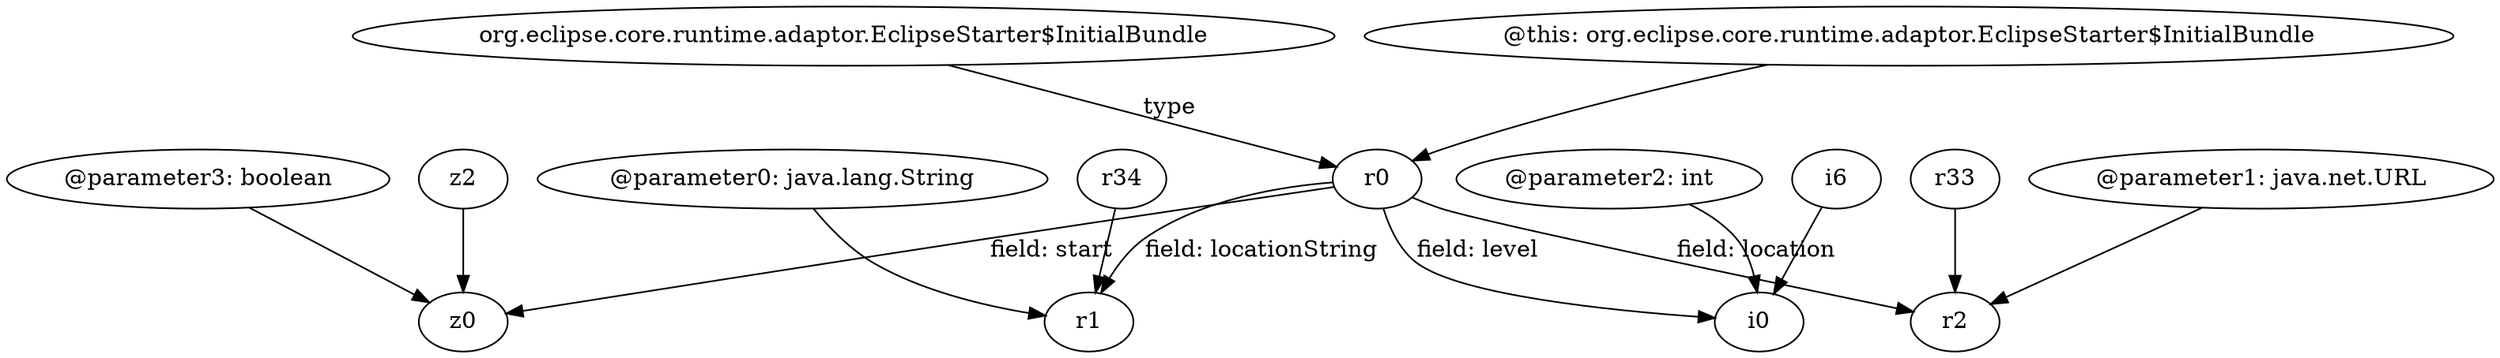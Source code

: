 digraph g {
0[label="org.eclipse.core.runtime.adaptor.EclipseStarter$InitialBundle"]
1[label="r0"]
0->1[label="type"]
2[label="@parameter3: boolean"]
3[label="z0"]
2->3[label=""]
4[label="@parameter0: java.lang.String"]
5[label="r1"]
4->5[label=""]
6[label="i0"]
1->6[label="field: level"]
7[label="r34"]
7->5[label=""]
8[label="r2"]
1->8[label="field: location"]
1->5[label="field: locationString"]
9[label="z2"]
9->3[label=""]
10[label="i6"]
10->6[label=""]
1->3[label="field: start"]
11[label="r33"]
11->8[label=""]
12[label="@this: org.eclipse.core.runtime.adaptor.EclipseStarter$InitialBundle"]
12->1[label=""]
13[label="@parameter2: int"]
13->6[label=""]
14[label="@parameter1: java.net.URL"]
14->8[label=""]
}